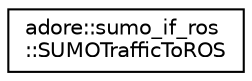 digraph "Graphical Class Hierarchy"
{
 // LATEX_PDF_SIZE
  edge [fontname="Helvetica",fontsize="10",labelfontname="Helvetica",labelfontsize="10"];
  node [fontname="Helvetica",fontsize="10",shape=record];
  rankdir="LR";
  Node0 [label="adore::sumo_if_ros\l::SUMOTrafficToROS",height=0.2,width=0.4,color="black", fillcolor="white", style="filled",URL="$classadore_1_1sumo__if__ros_1_1SUMOTrafficToROS.html",tooltip=" "];
}
